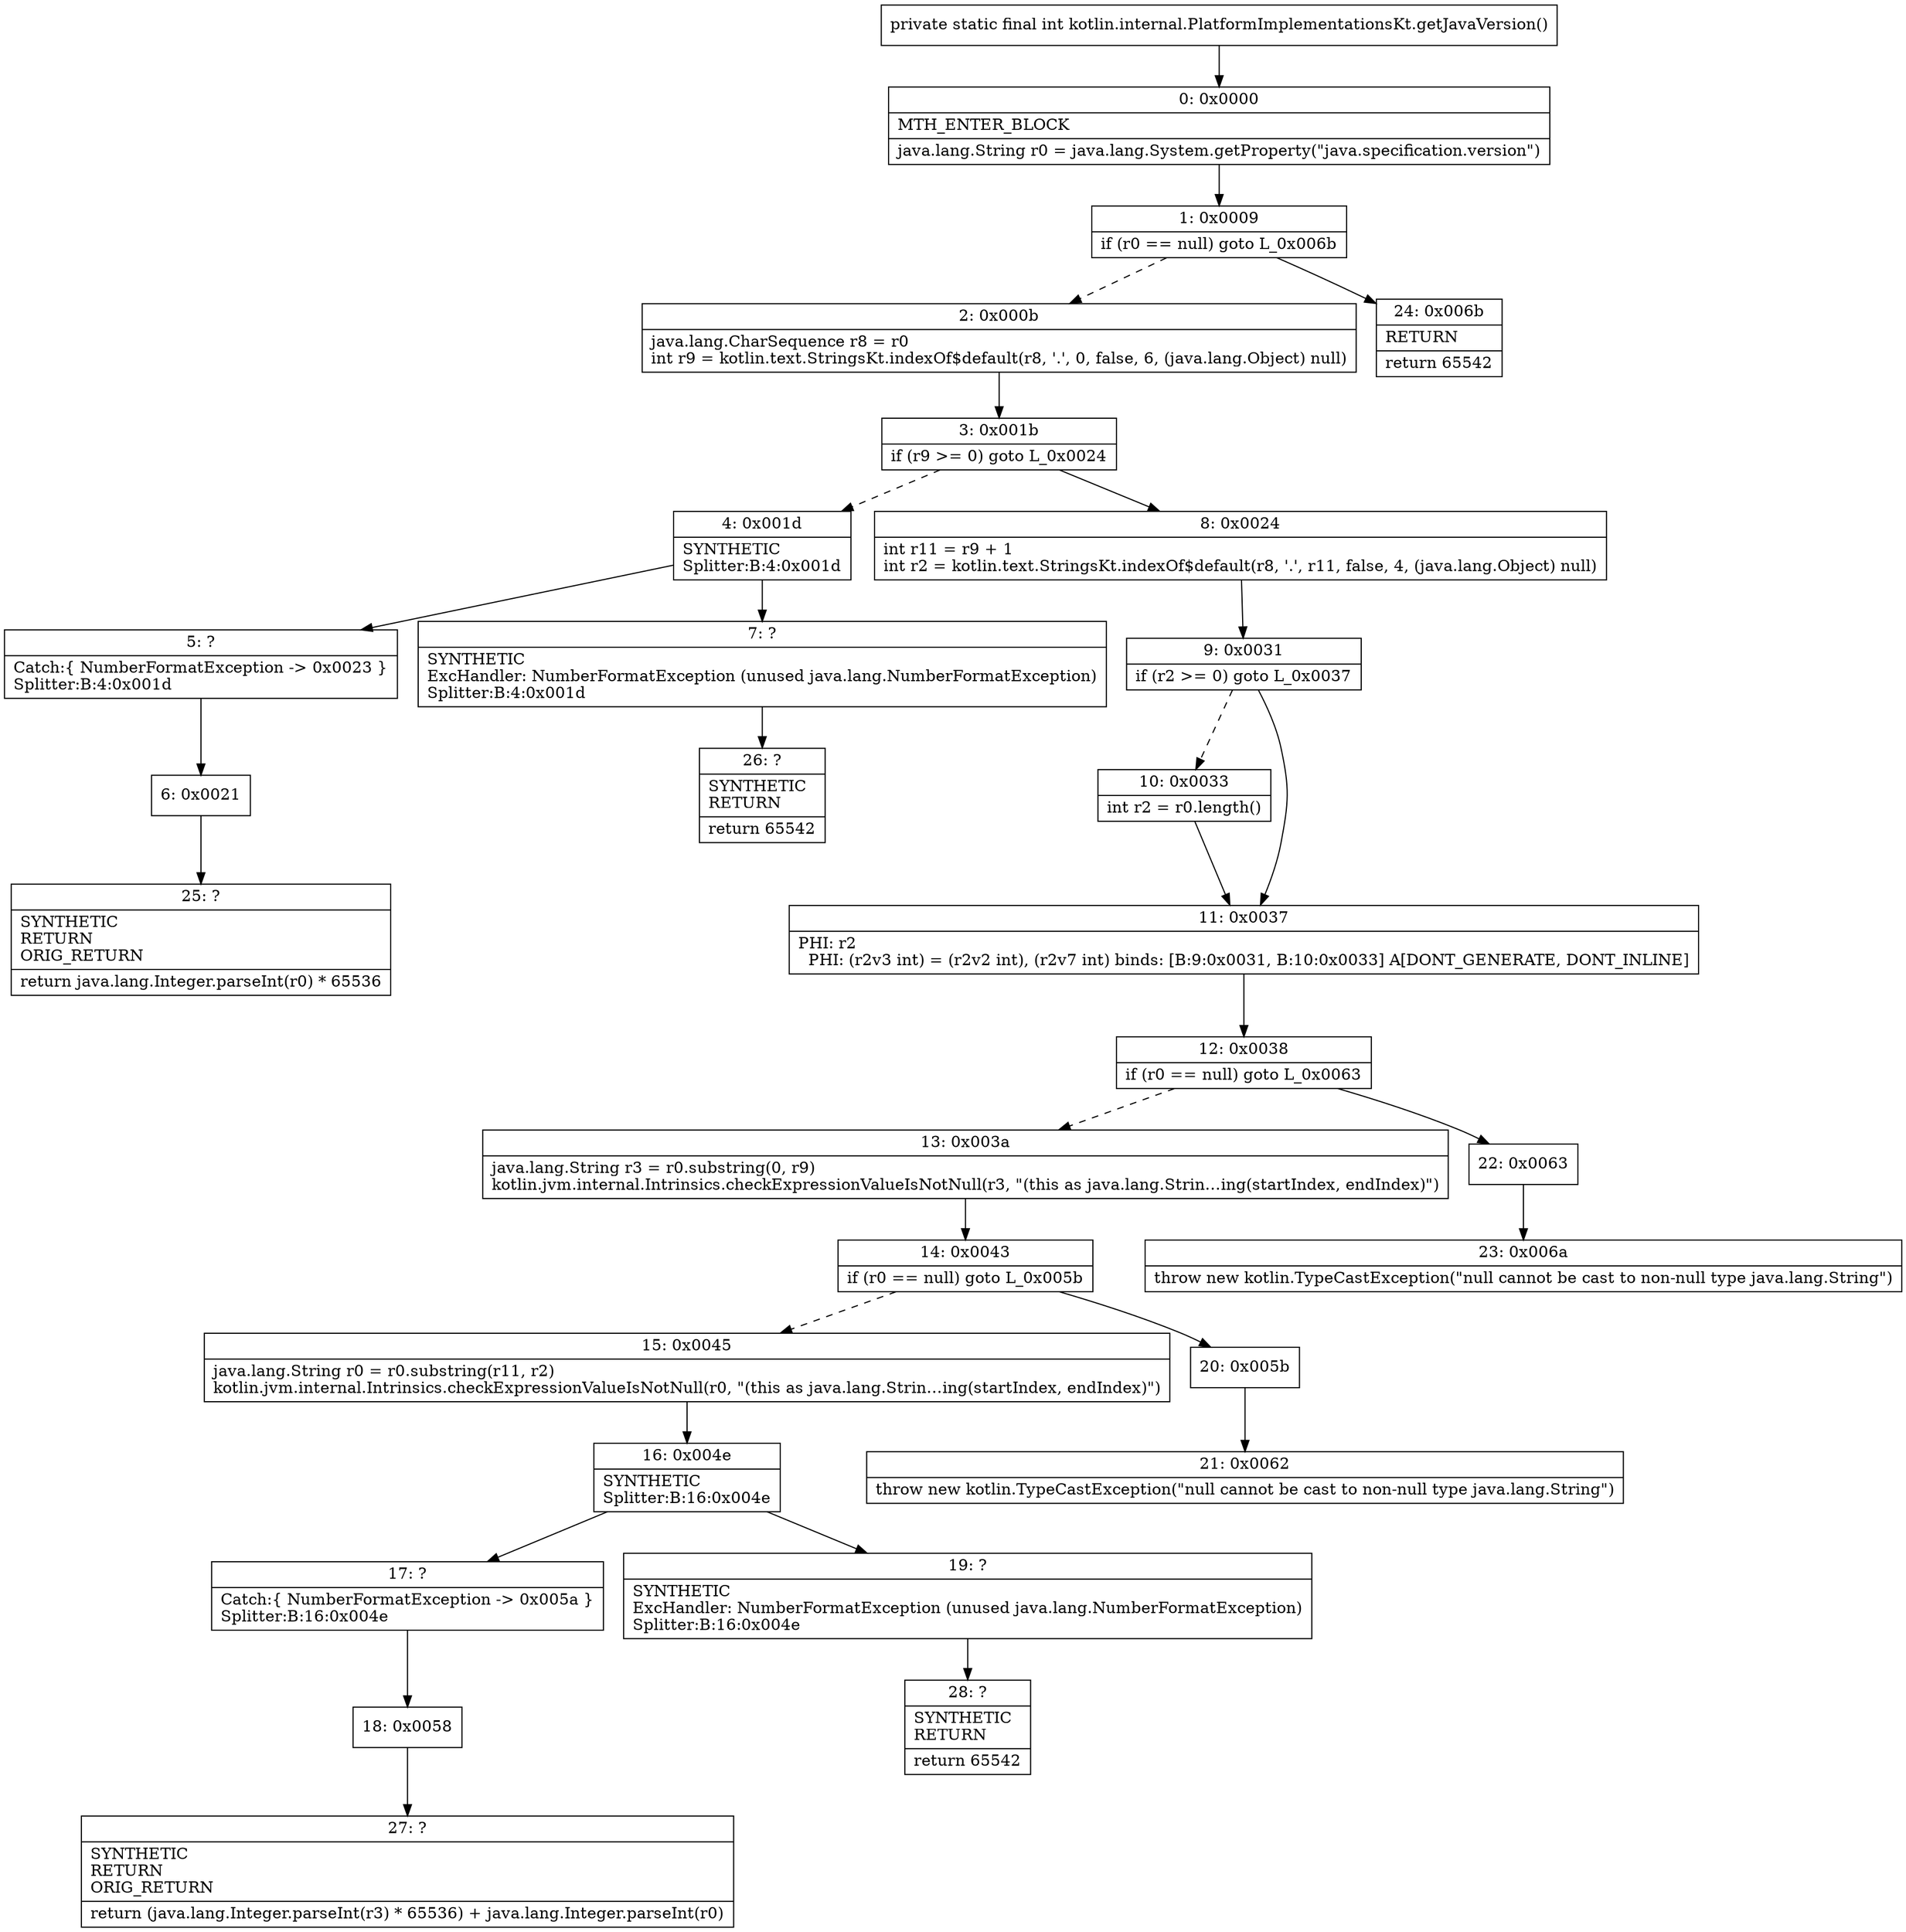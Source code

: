 digraph "CFG forkotlin.internal.PlatformImplementationsKt.getJavaVersion()I" {
Node_0 [shape=record,label="{0\:\ 0x0000|MTH_ENTER_BLOCK\l|java.lang.String r0 = java.lang.System.getProperty(\"java.specification.version\")\l}"];
Node_1 [shape=record,label="{1\:\ 0x0009|if (r0 == null) goto L_0x006b\l}"];
Node_2 [shape=record,label="{2\:\ 0x000b|java.lang.CharSequence r8 = r0\lint r9 = kotlin.text.StringsKt.indexOf$default(r8, '.', 0, false, 6, (java.lang.Object) null)\l}"];
Node_3 [shape=record,label="{3\:\ 0x001b|if (r9 \>= 0) goto L_0x0024\l}"];
Node_4 [shape=record,label="{4\:\ 0x001d|SYNTHETIC\lSplitter:B:4:0x001d\l}"];
Node_5 [shape=record,label="{5\:\ ?|Catch:\{ NumberFormatException \-\> 0x0023 \}\lSplitter:B:4:0x001d\l}"];
Node_6 [shape=record,label="{6\:\ 0x0021}"];
Node_7 [shape=record,label="{7\:\ ?|SYNTHETIC\lExcHandler: NumberFormatException (unused java.lang.NumberFormatException)\lSplitter:B:4:0x001d\l}"];
Node_8 [shape=record,label="{8\:\ 0x0024|int r11 = r9 + 1\lint r2 = kotlin.text.StringsKt.indexOf$default(r8, '.', r11, false, 4, (java.lang.Object) null)\l}"];
Node_9 [shape=record,label="{9\:\ 0x0031|if (r2 \>= 0) goto L_0x0037\l}"];
Node_10 [shape=record,label="{10\:\ 0x0033|int r2 = r0.length()\l}"];
Node_11 [shape=record,label="{11\:\ 0x0037|PHI: r2 \l  PHI: (r2v3 int) = (r2v2 int), (r2v7 int) binds: [B:9:0x0031, B:10:0x0033] A[DONT_GENERATE, DONT_INLINE]\l}"];
Node_12 [shape=record,label="{12\:\ 0x0038|if (r0 == null) goto L_0x0063\l}"];
Node_13 [shape=record,label="{13\:\ 0x003a|java.lang.String r3 = r0.substring(0, r9)\lkotlin.jvm.internal.Intrinsics.checkExpressionValueIsNotNull(r3, \"(this as java.lang.Strin…ing(startIndex, endIndex)\")\l}"];
Node_14 [shape=record,label="{14\:\ 0x0043|if (r0 == null) goto L_0x005b\l}"];
Node_15 [shape=record,label="{15\:\ 0x0045|java.lang.String r0 = r0.substring(r11, r2)\lkotlin.jvm.internal.Intrinsics.checkExpressionValueIsNotNull(r0, \"(this as java.lang.Strin…ing(startIndex, endIndex)\")\l}"];
Node_16 [shape=record,label="{16\:\ 0x004e|SYNTHETIC\lSplitter:B:16:0x004e\l}"];
Node_17 [shape=record,label="{17\:\ ?|Catch:\{ NumberFormatException \-\> 0x005a \}\lSplitter:B:16:0x004e\l}"];
Node_18 [shape=record,label="{18\:\ 0x0058}"];
Node_19 [shape=record,label="{19\:\ ?|SYNTHETIC\lExcHandler: NumberFormatException (unused java.lang.NumberFormatException)\lSplitter:B:16:0x004e\l}"];
Node_20 [shape=record,label="{20\:\ 0x005b}"];
Node_21 [shape=record,label="{21\:\ 0x0062|throw new kotlin.TypeCastException(\"null cannot be cast to non\-null type java.lang.String\")\l}"];
Node_22 [shape=record,label="{22\:\ 0x0063}"];
Node_23 [shape=record,label="{23\:\ 0x006a|throw new kotlin.TypeCastException(\"null cannot be cast to non\-null type java.lang.String\")\l}"];
Node_24 [shape=record,label="{24\:\ 0x006b|RETURN\l|return 65542\l}"];
Node_25 [shape=record,label="{25\:\ ?|SYNTHETIC\lRETURN\lORIG_RETURN\l|return java.lang.Integer.parseInt(r0) * 65536\l}"];
Node_26 [shape=record,label="{26\:\ ?|SYNTHETIC\lRETURN\l|return 65542\l}"];
Node_27 [shape=record,label="{27\:\ ?|SYNTHETIC\lRETURN\lORIG_RETURN\l|return (java.lang.Integer.parseInt(r3) * 65536) + java.lang.Integer.parseInt(r0)\l}"];
Node_28 [shape=record,label="{28\:\ ?|SYNTHETIC\lRETURN\l|return 65542\l}"];
MethodNode[shape=record,label="{private static final int kotlin.internal.PlatformImplementationsKt.getJavaVersion() }"];
MethodNode -> Node_0;
Node_0 -> Node_1;
Node_1 -> Node_2[style=dashed];
Node_1 -> Node_24;
Node_2 -> Node_3;
Node_3 -> Node_4[style=dashed];
Node_3 -> Node_8;
Node_4 -> Node_5;
Node_4 -> Node_7;
Node_5 -> Node_6;
Node_6 -> Node_25;
Node_7 -> Node_26;
Node_8 -> Node_9;
Node_9 -> Node_10[style=dashed];
Node_9 -> Node_11;
Node_10 -> Node_11;
Node_11 -> Node_12;
Node_12 -> Node_13[style=dashed];
Node_12 -> Node_22;
Node_13 -> Node_14;
Node_14 -> Node_15[style=dashed];
Node_14 -> Node_20;
Node_15 -> Node_16;
Node_16 -> Node_17;
Node_16 -> Node_19;
Node_17 -> Node_18;
Node_18 -> Node_27;
Node_19 -> Node_28;
Node_20 -> Node_21;
Node_22 -> Node_23;
}

